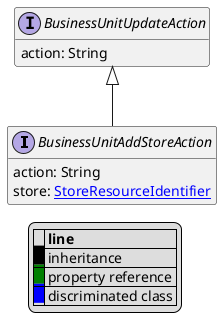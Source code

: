 @startuml

hide empty fields
hide empty methods
legend
|= |= line |
|<back:black>   </back>| inheritance |
|<back:green>   </back>| property reference |
|<back:blue>   </back>| discriminated class |
endlegend
interface BusinessUnitAddStoreAction [[BusinessUnitAddStoreAction.svg]] extends BusinessUnitUpdateAction {
    action: String
    store: [[StoreResourceIdentifier.svg StoreResourceIdentifier]]
}
interface BusinessUnitUpdateAction [[BusinessUnitUpdateAction.svg]]  {
    action: String
}





@enduml
